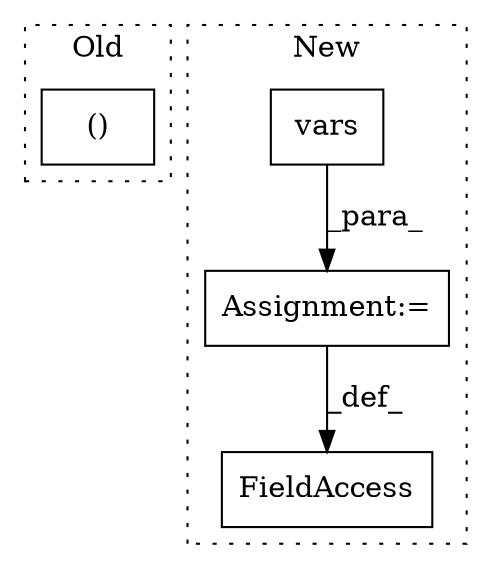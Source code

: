 digraph G {
subgraph cluster0 {
1 [label="()" a="106" s="2633" l="45" shape="box"];
label = "Old";
style="dotted";
}
subgraph cluster1 {
2 [label="vars" a="32" s="2590,2599" l="5,1" shape="box"];
3 [label="Assignment:=" a="7" s="2643" l="12" shape="box"];
4 [label="FieldAccess" a="22" s="2633" l="10" shape="box"];
label = "New";
style="dotted";
}
2 -> 3 [label="_para_"];
3 -> 4 [label="_def_"];
}